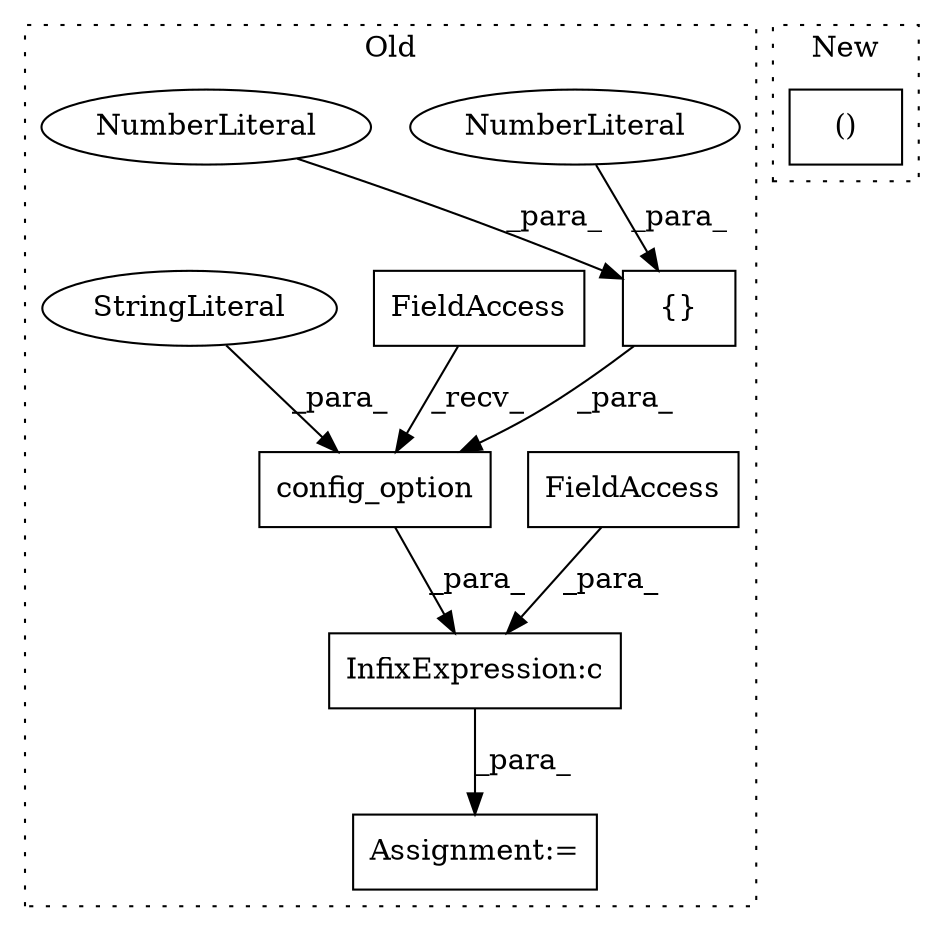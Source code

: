 digraph G {
subgraph cluster0 {
1 [label="config_option" a="32" s="34237,34274" l="14,1" shape="box"];
3 [label="{}" a="4" s="34269,34273" l="1,1" shape="box"];
4 [label="NumberLiteral" a="34" s="34270" l="1" shape="ellipse"];
5 [label="NumberLiteral" a="34" s="34272" l="1" shape="ellipse"];
6 [label="InfixExpression:c" a="27" s="34224" l="4" shape="box"];
7 [label="FieldAccess" a="22" s="34210" l="14" shape="box"];
8 [label="FieldAccess" a="22" s="34228" l="8" shape="box"];
9 [label="StringLiteral" a="45" s="34251" l="8" shape="ellipse"];
10 [label="Assignment:=" a="7" s="34208" l="1" shape="box"];
label = "Old";
style="dotted";
}
subgraph cluster1 {
2 [label="()" a="106" s="33835" l="32" shape="box"];
label = "New";
style="dotted";
}
1 -> 6 [label="_para_"];
3 -> 1 [label="_para_"];
4 -> 3 [label="_para_"];
5 -> 3 [label="_para_"];
6 -> 10 [label="_para_"];
7 -> 6 [label="_para_"];
8 -> 1 [label="_recv_"];
9 -> 1 [label="_para_"];
}